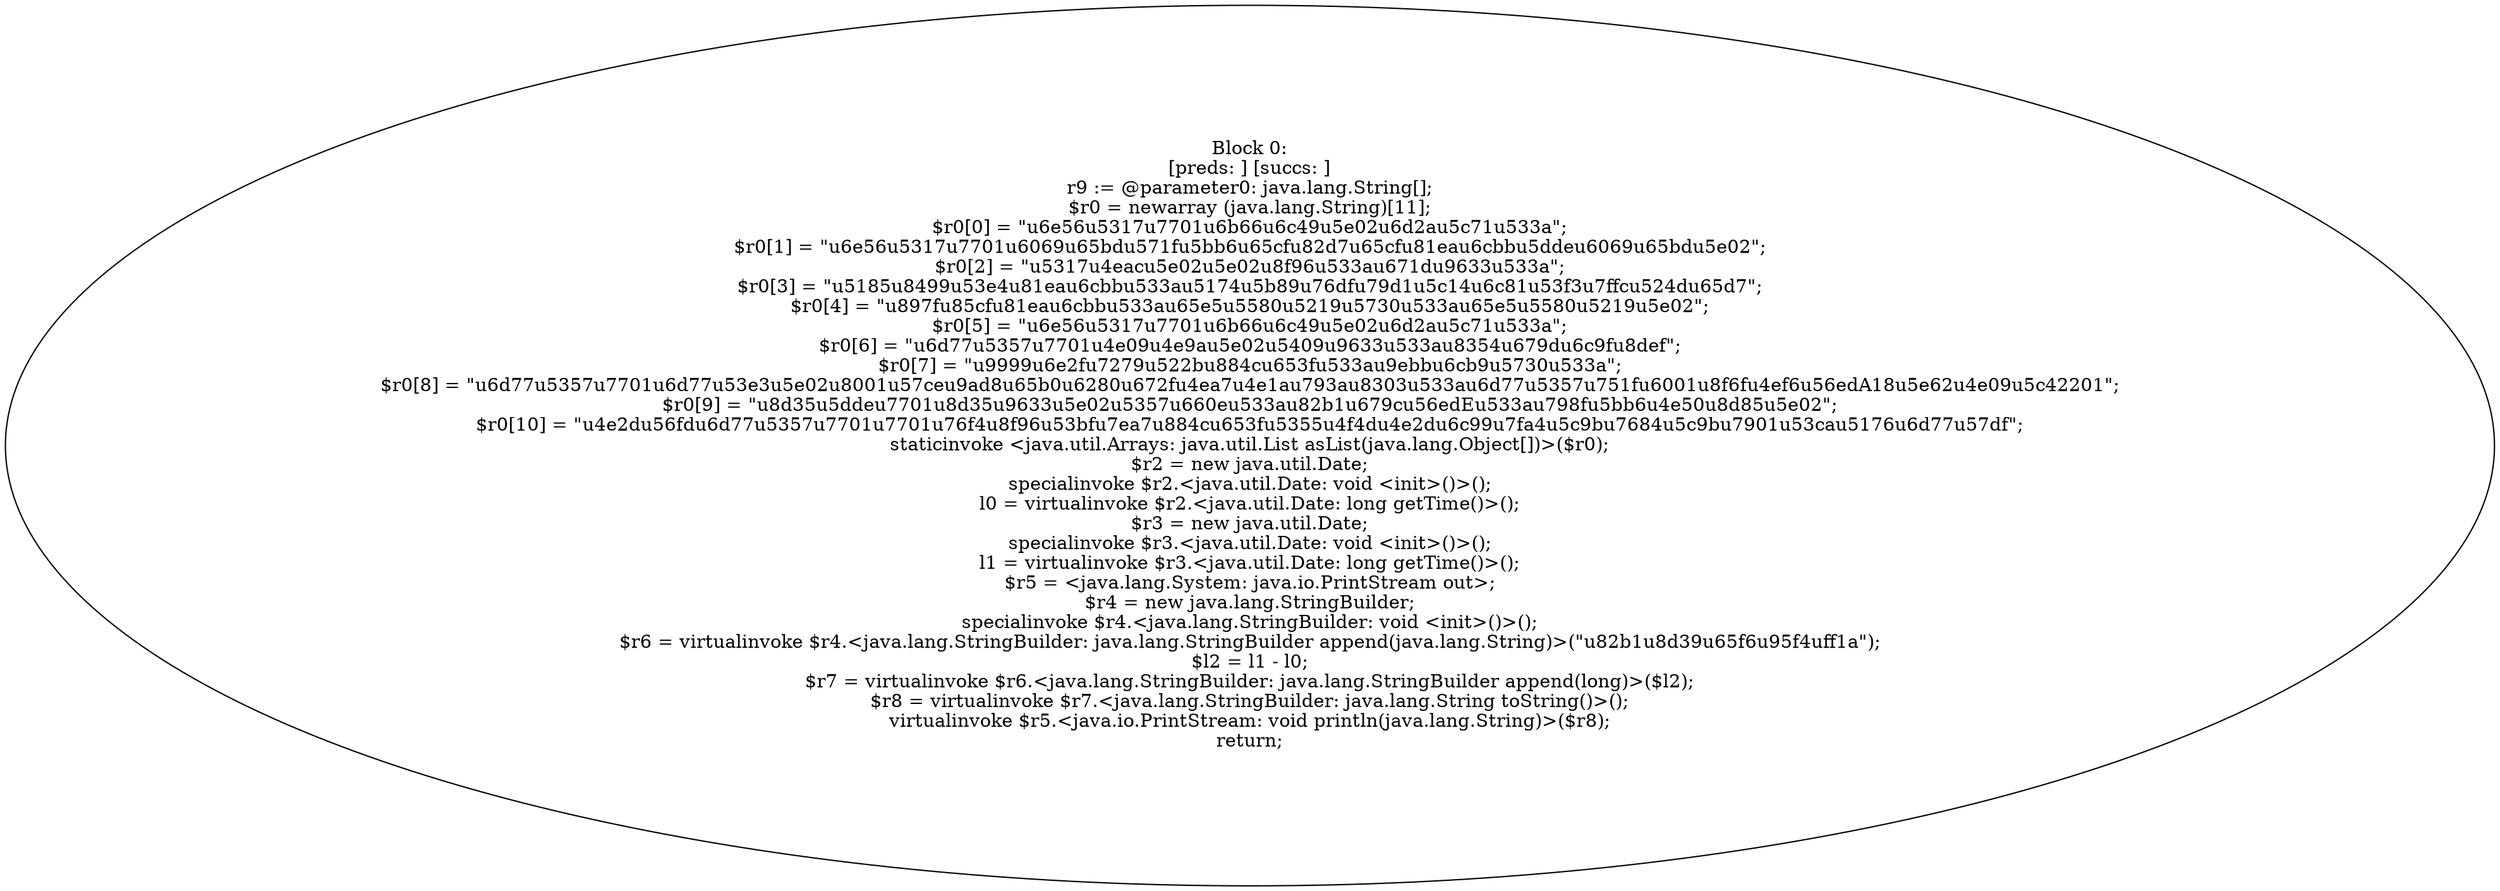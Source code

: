 digraph "unitGraph" {
    "Block 0:
[preds: ] [succs: ]
r9 := @parameter0: java.lang.String[];
$r0 = newarray (java.lang.String)[11];
$r0[0] = \"\u6e56\u5317\u7701\u6b66\u6c49\u5e02\u6d2a\u5c71\u533a\";
$r0[1] = \"\u6e56\u5317\u7701\u6069\u65bd\u571f\u5bb6\u65cf\u82d7\u65cf\u81ea\u6cbb\u5dde\u6069\u65bd\u5e02\";
$r0[2] = \"\u5317\u4eac\u5e02\u5e02\u8f96\u533a\u671d\u9633\u533a\";
$r0[3] = \"\u5185\u8499\u53e4\u81ea\u6cbb\u533a\u5174\u5b89\u76df\u79d1\u5c14\u6c81\u53f3\u7ffc\u524d\u65d7\";
$r0[4] = \"\u897f\u85cf\u81ea\u6cbb\u533a\u65e5\u5580\u5219\u5730\u533a\u65e5\u5580\u5219\u5e02\";
$r0[5] = \"\u6e56\u5317\u7701\u6b66\u6c49\u5e02\u6d2a\u5c71\u533a\";
$r0[6] = \"\u6d77\u5357\u7701\u4e09\u4e9a\u5e02\u5409\u9633\u533a\u8354\u679d\u6c9f\u8def\";
$r0[7] = \"\u9999\u6e2f\u7279\u522b\u884c\u653f\u533a\u9ebb\u6cb9\u5730\u533a\";
$r0[8] = \"\u6d77\u5357\u7701\u6d77\u53e3\u5e02\u8001\u57ce\u9ad8\u65b0\u6280\u672f\u4ea7\u4e1a\u793a\u8303\u533a\u6d77\u5357\u751f\u6001\u8f6f\u4ef6\u56edA18\u5e62\u4e09\u5c42201\";
$r0[9] = \"\u8d35\u5dde\u7701\u8d35\u9633\u5e02\u5357\u660e\u533a\u82b1\u679c\u56edE\u533a\u798f\u5bb6\u4e50\u8d85\u5e02\";
$r0[10] = \"\u4e2d\u56fd\u6d77\u5357\u7701\u7701\u76f4\u8f96\u53bf\u7ea7\u884c\u653f\u5355\u4f4d\u4e2d\u6c99\u7fa4\u5c9b\u7684\u5c9b\u7901\u53ca\u5176\u6d77\u57df\";
staticinvoke <java.util.Arrays: java.util.List asList(java.lang.Object[])>($r0);
$r2 = new java.util.Date;
specialinvoke $r2.<java.util.Date: void <init>()>();
l0 = virtualinvoke $r2.<java.util.Date: long getTime()>();
$r3 = new java.util.Date;
specialinvoke $r3.<java.util.Date: void <init>()>();
l1 = virtualinvoke $r3.<java.util.Date: long getTime()>();
$r5 = <java.lang.System: java.io.PrintStream out>;
$r4 = new java.lang.StringBuilder;
specialinvoke $r4.<java.lang.StringBuilder: void <init>()>();
$r6 = virtualinvoke $r4.<java.lang.StringBuilder: java.lang.StringBuilder append(java.lang.String)>(\"\u82b1\u8d39\u65f6\u95f4\uff1a\");
$l2 = l1 - l0;
$r7 = virtualinvoke $r6.<java.lang.StringBuilder: java.lang.StringBuilder append(long)>($l2);
$r8 = virtualinvoke $r7.<java.lang.StringBuilder: java.lang.String toString()>();
virtualinvoke $r5.<java.io.PrintStream: void println(java.lang.String)>($r8);
return;
"
}
